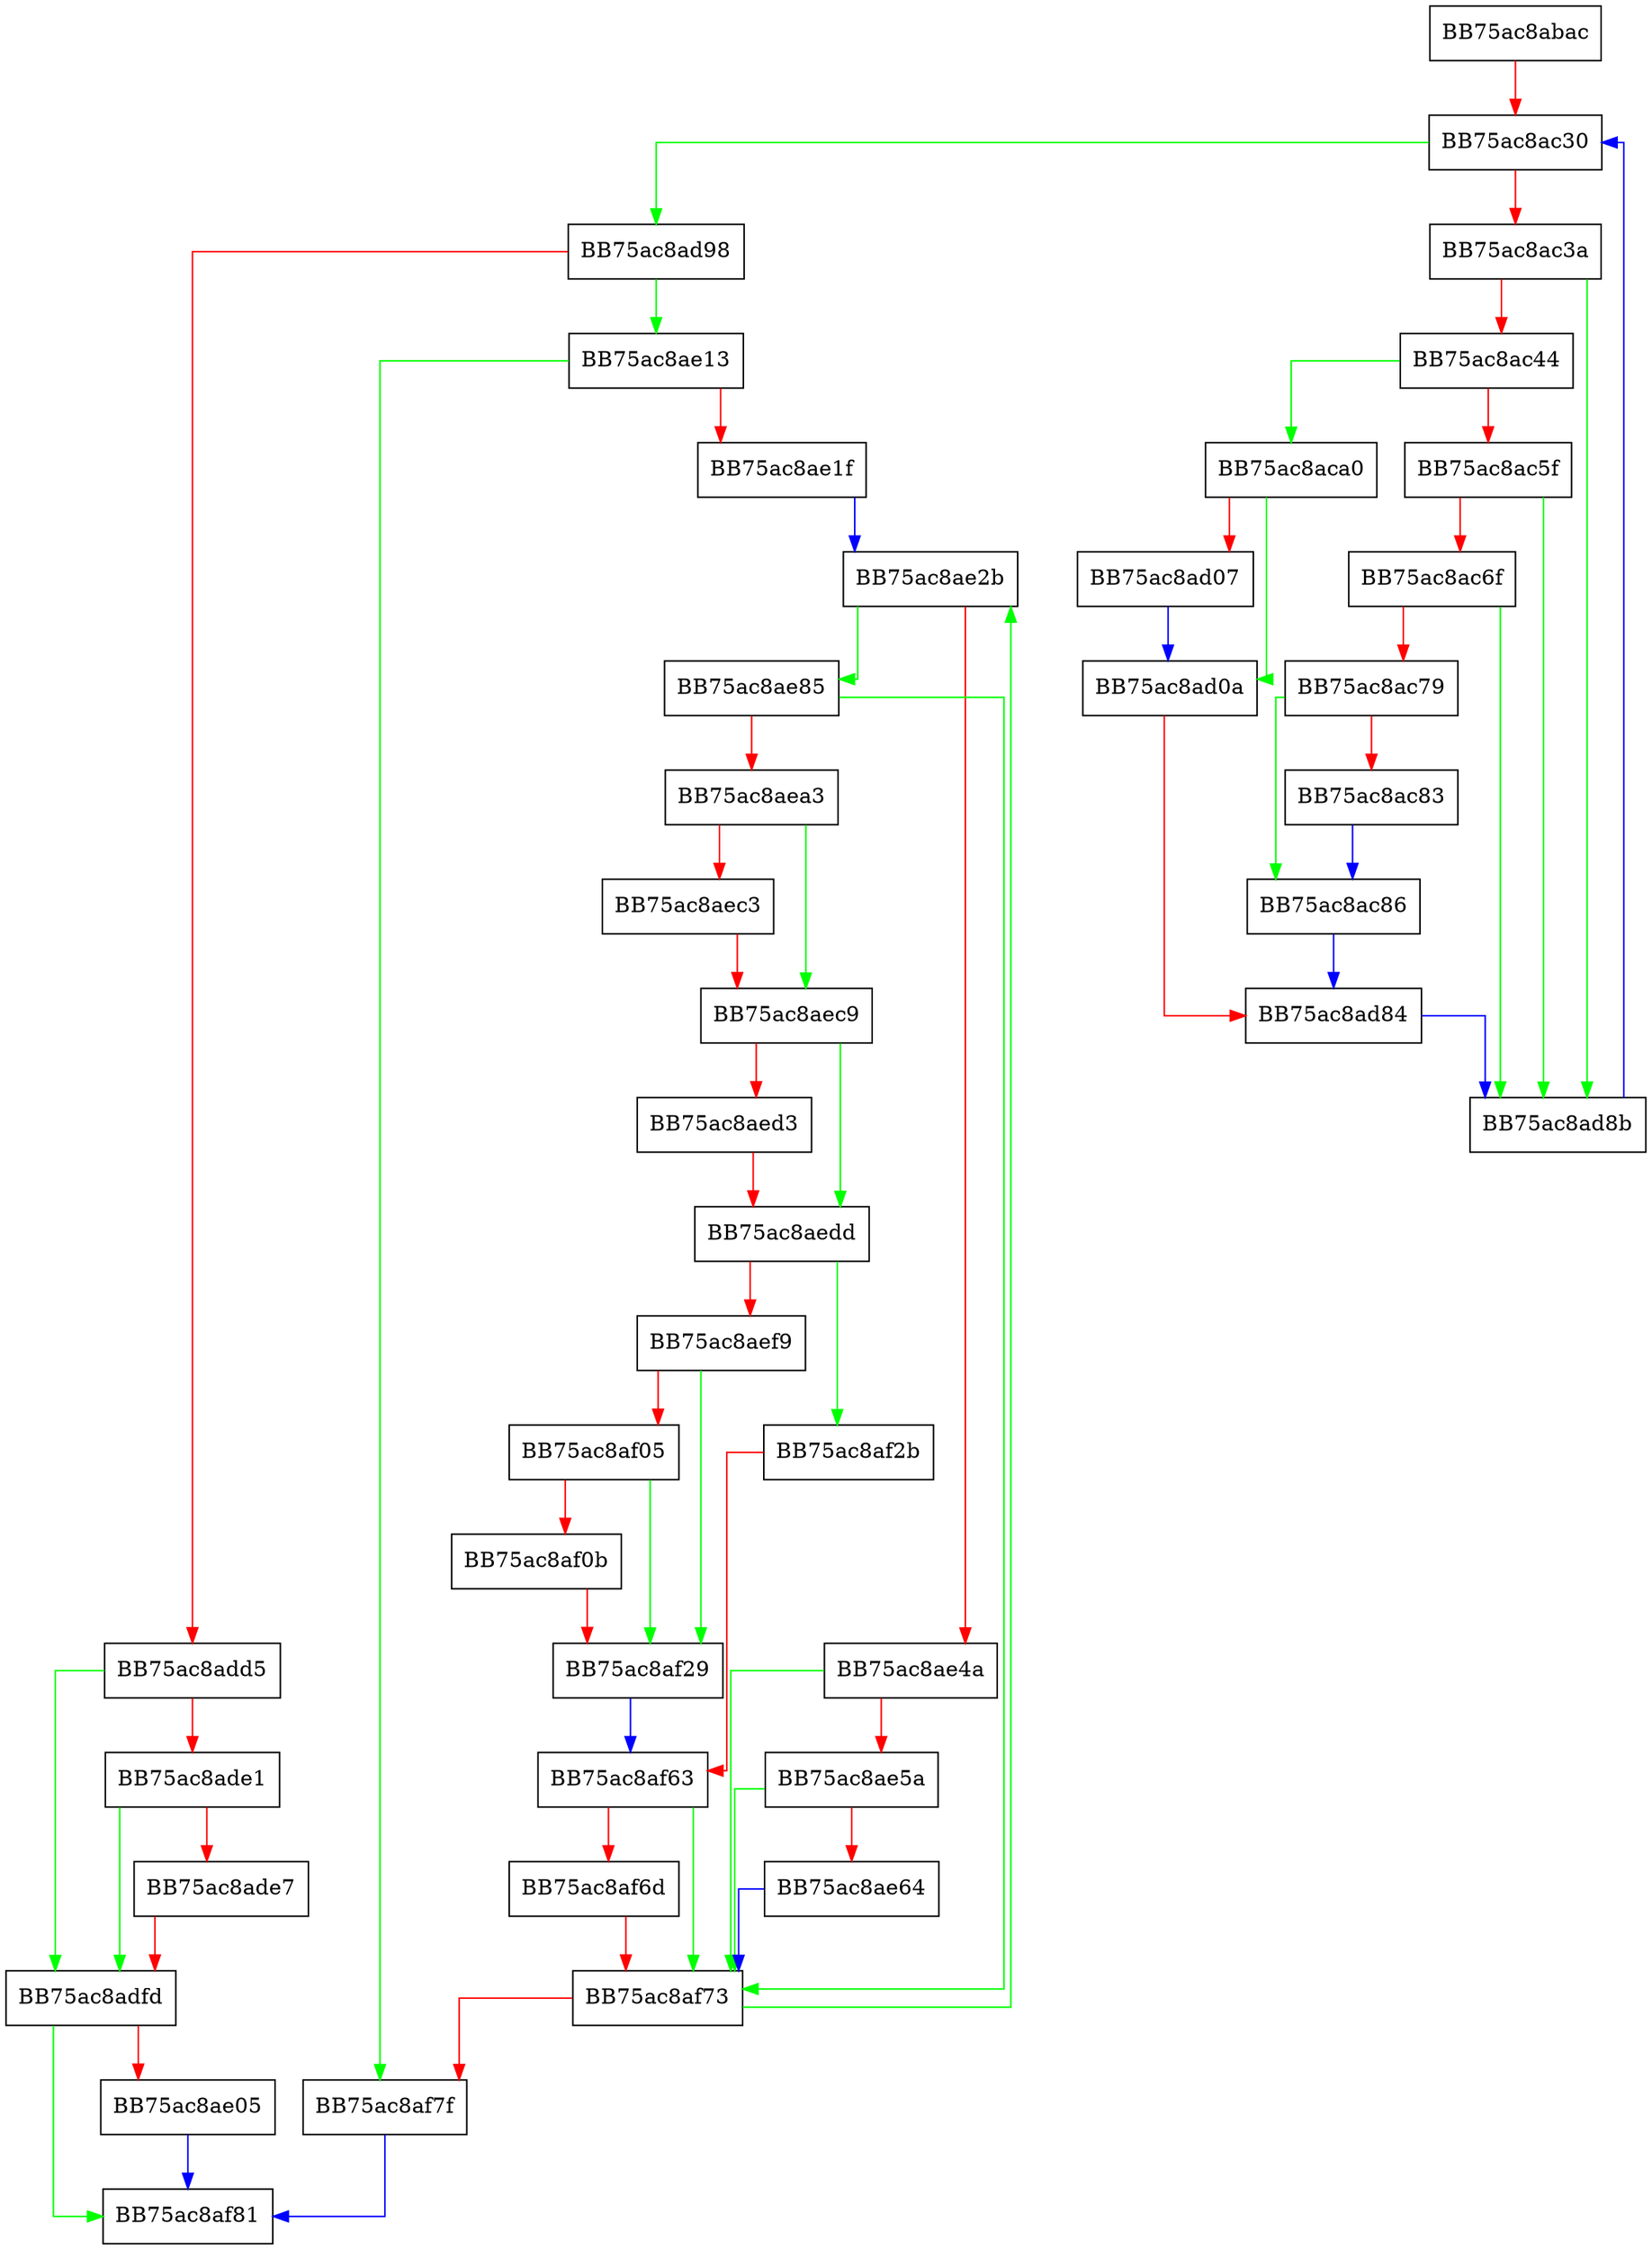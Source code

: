 digraph ProcessServiceActions {
  node [shape="box"];
  graph [splines=ortho];
  BB75ac8abac -> BB75ac8ac30 [color="red"];
  BB75ac8ac30 -> BB75ac8ad98 [color="green"];
  BB75ac8ac30 -> BB75ac8ac3a [color="red"];
  BB75ac8ac3a -> BB75ac8ad8b [color="green"];
  BB75ac8ac3a -> BB75ac8ac44 [color="red"];
  BB75ac8ac44 -> BB75ac8aca0 [color="green"];
  BB75ac8ac44 -> BB75ac8ac5f [color="red"];
  BB75ac8ac5f -> BB75ac8ad8b [color="green"];
  BB75ac8ac5f -> BB75ac8ac6f [color="red"];
  BB75ac8ac6f -> BB75ac8ad8b [color="green"];
  BB75ac8ac6f -> BB75ac8ac79 [color="red"];
  BB75ac8ac79 -> BB75ac8ac86 [color="green"];
  BB75ac8ac79 -> BB75ac8ac83 [color="red"];
  BB75ac8ac83 -> BB75ac8ac86 [color="blue"];
  BB75ac8ac86 -> BB75ac8ad84 [color="blue"];
  BB75ac8aca0 -> BB75ac8ad0a [color="green"];
  BB75ac8aca0 -> BB75ac8ad07 [color="red"];
  BB75ac8ad07 -> BB75ac8ad0a [color="blue"];
  BB75ac8ad0a -> BB75ac8ad84 [color="red"];
  BB75ac8ad84 -> BB75ac8ad8b [color="blue"];
  BB75ac8ad8b -> BB75ac8ac30 [color="blue"];
  BB75ac8ad98 -> BB75ac8ae13 [color="green"];
  BB75ac8ad98 -> BB75ac8add5 [color="red"];
  BB75ac8add5 -> BB75ac8adfd [color="green"];
  BB75ac8add5 -> BB75ac8ade1 [color="red"];
  BB75ac8ade1 -> BB75ac8adfd [color="green"];
  BB75ac8ade1 -> BB75ac8ade7 [color="red"];
  BB75ac8ade7 -> BB75ac8adfd [color="red"];
  BB75ac8adfd -> BB75ac8af81 [color="green"];
  BB75ac8adfd -> BB75ac8ae05 [color="red"];
  BB75ac8ae05 -> BB75ac8af81 [color="blue"];
  BB75ac8ae13 -> BB75ac8af7f [color="green"];
  BB75ac8ae13 -> BB75ac8ae1f [color="red"];
  BB75ac8ae1f -> BB75ac8ae2b [color="blue"];
  BB75ac8ae2b -> BB75ac8ae85 [color="green"];
  BB75ac8ae2b -> BB75ac8ae4a [color="red"];
  BB75ac8ae4a -> BB75ac8af73 [color="green"];
  BB75ac8ae4a -> BB75ac8ae5a [color="red"];
  BB75ac8ae5a -> BB75ac8af73 [color="green"];
  BB75ac8ae5a -> BB75ac8ae64 [color="red"];
  BB75ac8ae64 -> BB75ac8af73 [color="blue"];
  BB75ac8ae85 -> BB75ac8af73 [color="green"];
  BB75ac8ae85 -> BB75ac8aea3 [color="red"];
  BB75ac8aea3 -> BB75ac8aec9 [color="green"];
  BB75ac8aea3 -> BB75ac8aec3 [color="red"];
  BB75ac8aec3 -> BB75ac8aec9 [color="red"];
  BB75ac8aec9 -> BB75ac8aedd [color="green"];
  BB75ac8aec9 -> BB75ac8aed3 [color="red"];
  BB75ac8aed3 -> BB75ac8aedd [color="red"];
  BB75ac8aedd -> BB75ac8af2b [color="green"];
  BB75ac8aedd -> BB75ac8aef9 [color="red"];
  BB75ac8aef9 -> BB75ac8af29 [color="green"];
  BB75ac8aef9 -> BB75ac8af05 [color="red"];
  BB75ac8af05 -> BB75ac8af29 [color="green"];
  BB75ac8af05 -> BB75ac8af0b [color="red"];
  BB75ac8af0b -> BB75ac8af29 [color="red"];
  BB75ac8af29 -> BB75ac8af63 [color="blue"];
  BB75ac8af2b -> BB75ac8af63 [color="red"];
  BB75ac8af63 -> BB75ac8af73 [color="green"];
  BB75ac8af63 -> BB75ac8af6d [color="red"];
  BB75ac8af6d -> BB75ac8af73 [color="red"];
  BB75ac8af73 -> BB75ac8ae2b [color="green"];
  BB75ac8af73 -> BB75ac8af7f [color="red"];
  BB75ac8af7f -> BB75ac8af81 [color="blue"];
}